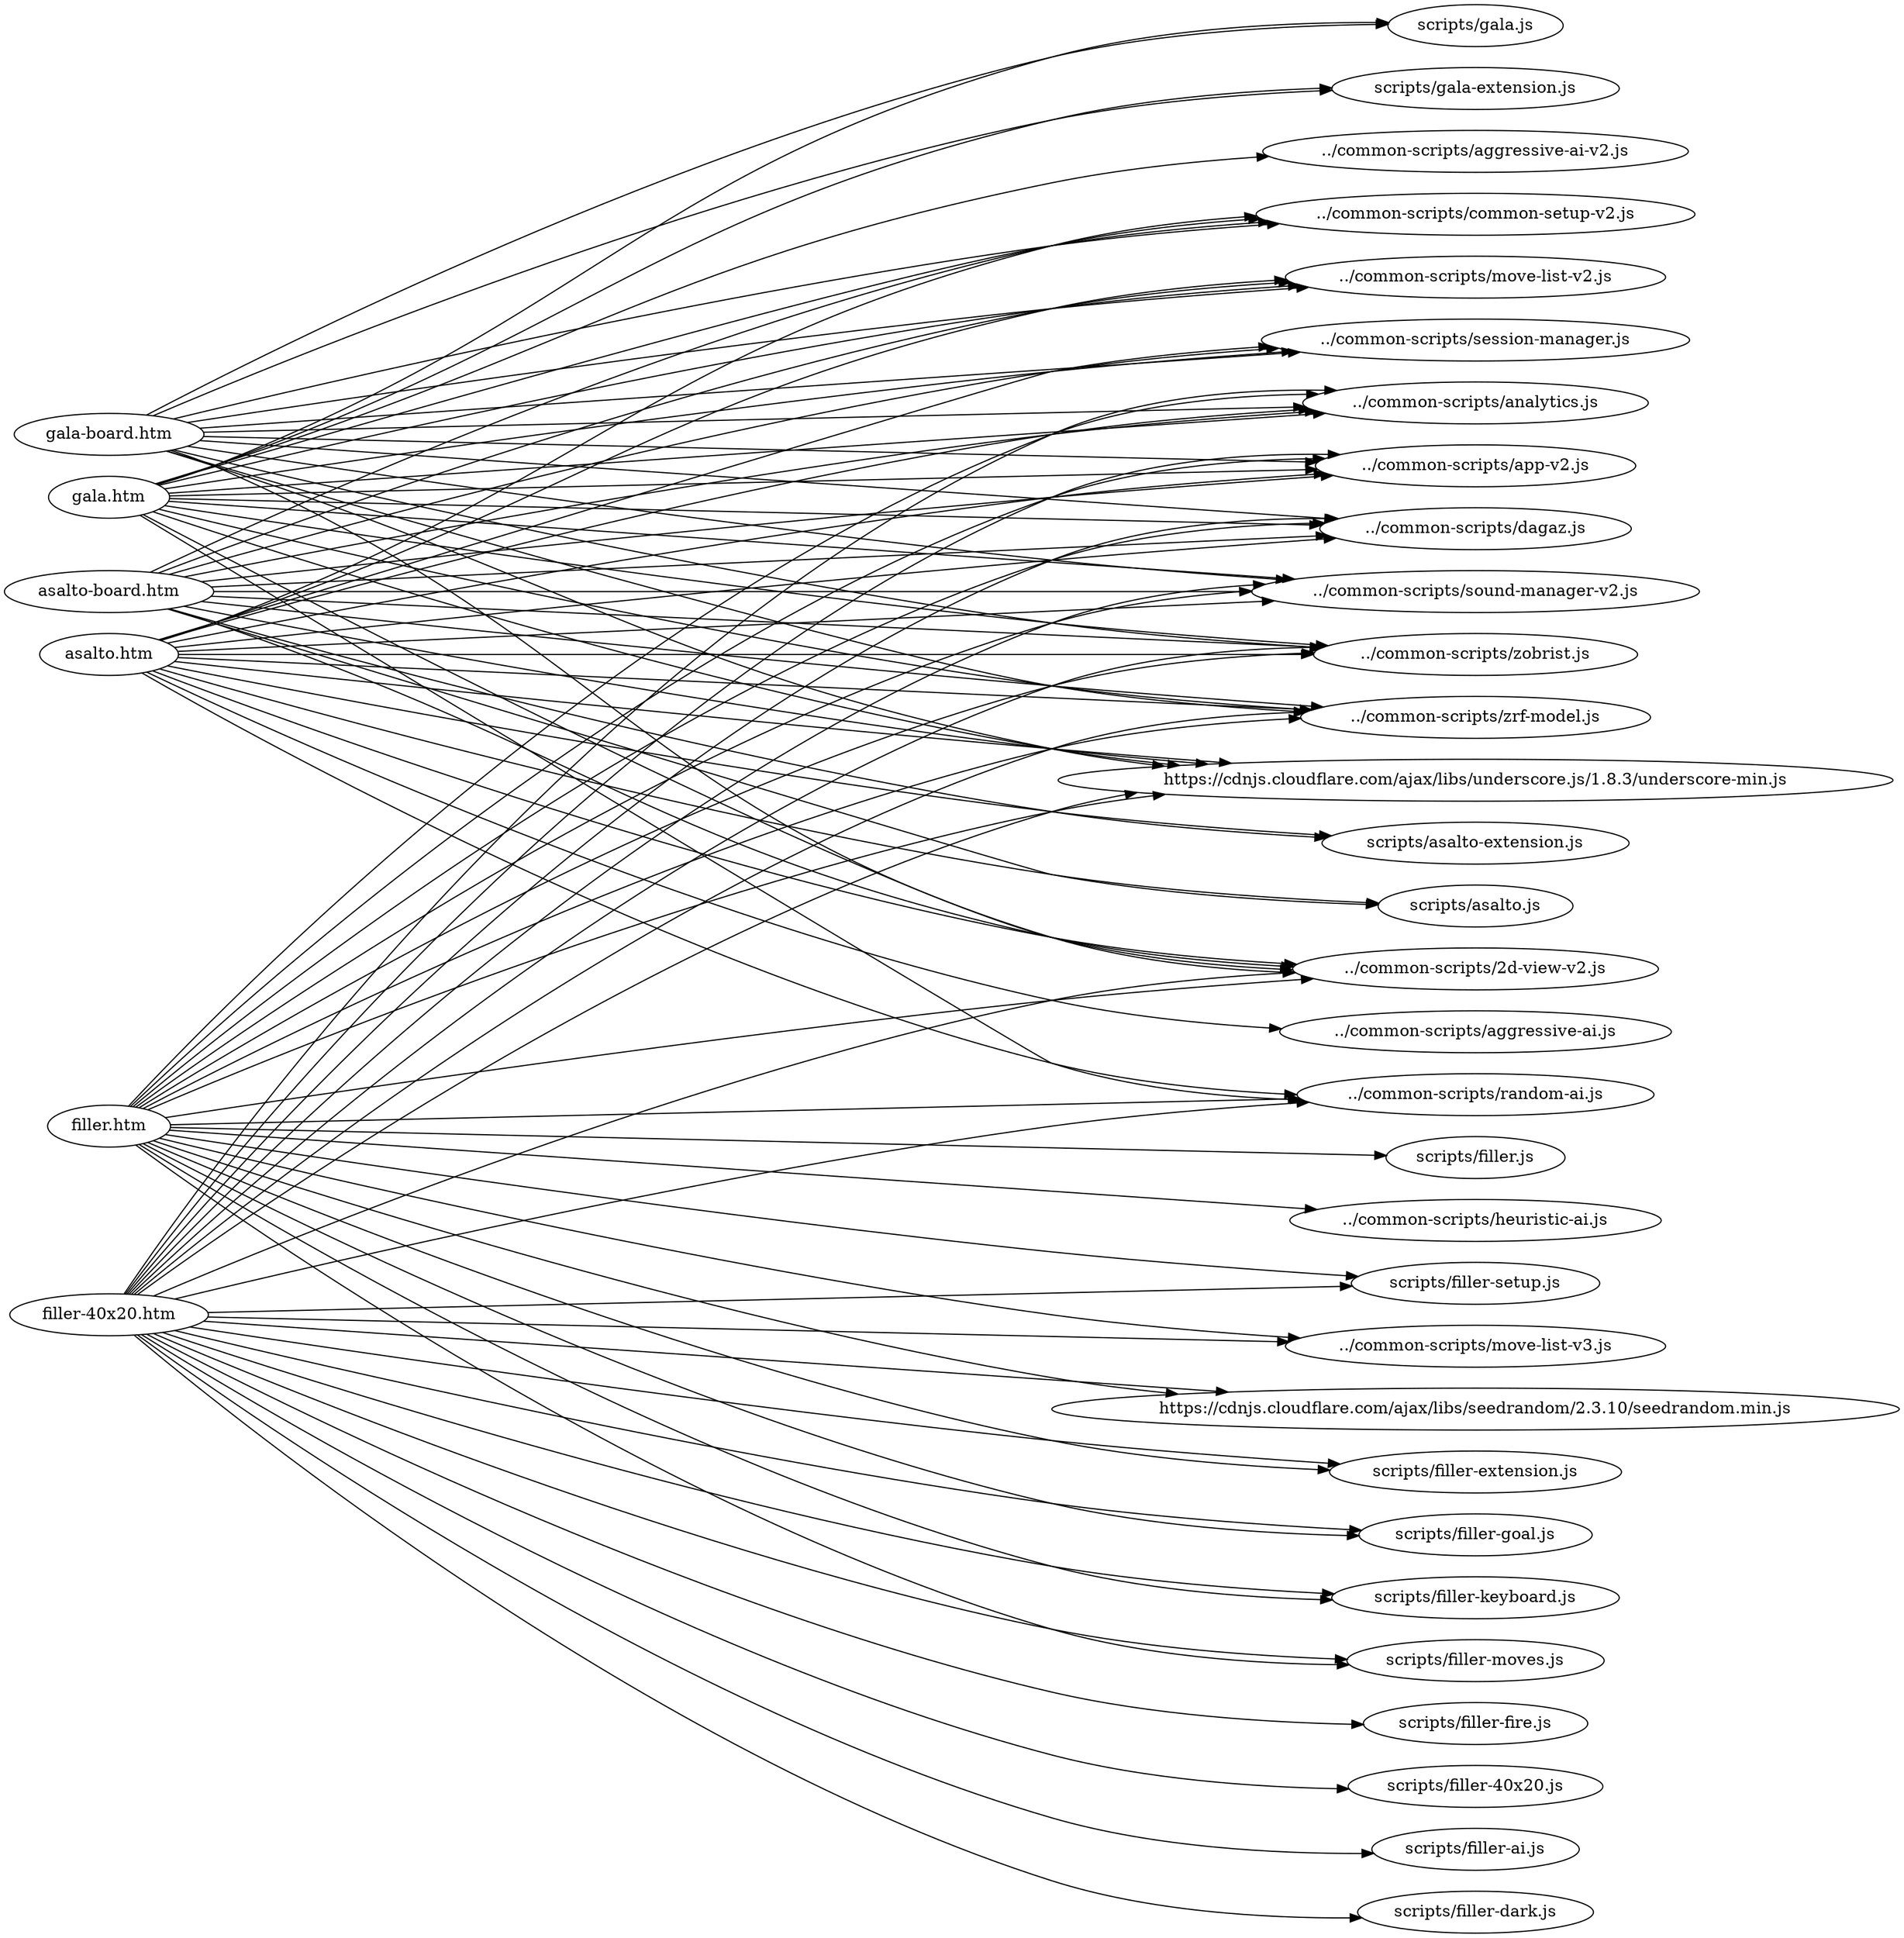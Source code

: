digraph "graph" {
graph[ ranksep=10, rankdir = LR ];
  "asalto-board.htm" -> "../common-scripts/2d-view-v2.js";
  "asalto-board.htm" -> "../common-scripts/analytics.js";
  "asalto-board.htm" -> "../common-scripts/app-v2.js";
  "asalto-board.htm" -> "../common-scripts/common-setup-v2.js";
  "asalto-board.htm" -> "../common-scripts/dagaz.js";
  "asalto-board.htm" -> "../common-scripts/move-list-v2.js";
  "asalto-board.htm" -> "../common-scripts/session-manager.js";
  "asalto-board.htm" -> "../common-scripts/sound-manager-v2.js";
  "asalto-board.htm" -> "../common-scripts/zobrist.js";
  "asalto-board.htm" -> "../common-scripts/zrf-model.js";
  "asalto-board.htm" -> "https://cdnjs.cloudflare.com/ajax/libs/underscore.js/1.8.3/underscore-min.js";
  "asalto-board.htm" -> "scripts/asalto-extension.js";
  "asalto-board.htm" -> "scripts/asalto.js";
  "asalto.htm" -> "../common-scripts/2d-view-v2.js";
  "asalto.htm" -> "../common-scripts/aggressive-ai.js";
  "asalto.htm" -> "../common-scripts/analytics.js";
  "asalto.htm" -> "../common-scripts/app-v2.js";
  "asalto.htm" -> "../common-scripts/common-setup-v2.js";
  "asalto.htm" -> "../common-scripts/dagaz.js";
  "asalto.htm" -> "../common-scripts/move-list-v2.js";
  "asalto.htm" -> "../common-scripts/random-ai.js";
  "asalto.htm" -> "../common-scripts/session-manager.js";
  "asalto.htm" -> "../common-scripts/sound-manager-v2.js";
  "asalto.htm" -> "../common-scripts/zobrist.js";
  "asalto.htm" -> "../common-scripts/zrf-model.js";
  "asalto.htm" -> "https://cdnjs.cloudflare.com/ajax/libs/underscore.js/1.8.3/underscore-min.js";
  "asalto.htm" -> "scripts/asalto-extension.js";
  "asalto.htm" -> "scripts/asalto.js";
  "filler-40x20.htm" -> "../common-scripts/2d-view-v2.js";
  "filler-40x20.htm" -> "../common-scripts/analytics.js";
  "filler-40x20.htm" -> "../common-scripts/app-v2.js";
  "filler-40x20.htm" -> "../common-scripts/dagaz.js";
  "filler-40x20.htm" -> "../common-scripts/move-list-v3.js";
  "filler-40x20.htm" -> "../common-scripts/random-ai.js";
  "filler-40x20.htm" -> "../common-scripts/sound-manager-v2.js";
  "filler-40x20.htm" -> "../common-scripts/zobrist.js";
  "filler-40x20.htm" -> "../common-scripts/zrf-model.js";
  "filler-40x20.htm" -> "https://cdnjs.cloudflare.com/ajax/libs/seedrandom/2.3.10/seedrandom.min.js";
  "filler-40x20.htm" -> "https://cdnjs.cloudflare.com/ajax/libs/underscore.js/1.8.3/underscore-min.js";
  "filler-40x20.htm" -> "scripts/filler-40x20.js";
  "filler-40x20.htm" -> "scripts/filler-ai.js";
  "filler-40x20.htm" -> "scripts/filler-dark.js";
  "filler-40x20.htm" -> "scripts/filler-extension.js";
  "filler-40x20.htm" -> "scripts/filler-fire.js";
  "filler-40x20.htm" -> "scripts/filler-goal.js";
  "filler-40x20.htm" -> "scripts/filler-keyboard.js";
  "filler-40x20.htm" -> "scripts/filler-moves.js";
  "filler-40x20.htm" -> "scripts/filler-setup.js";
  "filler.htm" -> "../common-scripts/2d-view-v2.js";
  "filler.htm" -> "../common-scripts/analytics.js";
  "filler.htm" -> "../common-scripts/app-v2.js";
  "filler.htm" -> "../common-scripts/dagaz.js";
  "filler.htm" -> "../common-scripts/heuristic-ai.js";
  "filler.htm" -> "../common-scripts/move-list-v3.js";
  "filler.htm" -> "../common-scripts/random-ai.js";
  "filler.htm" -> "../common-scripts/sound-manager-v2.js";
  "filler.htm" -> "../common-scripts/zobrist.js";
  "filler.htm" -> "../common-scripts/zrf-model.js";
  "filler.htm" -> "https://cdnjs.cloudflare.com/ajax/libs/seedrandom/2.3.10/seedrandom.min.js";
  "filler.htm" -> "https://cdnjs.cloudflare.com/ajax/libs/underscore.js/1.8.3/underscore-min.js";
  "filler.htm" -> "scripts/filler-extension.js";
  "filler.htm" -> "scripts/filler-goal.js";
  "filler.htm" -> "scripts/filler-keyboard.js";
  "filler.htm" -> "scripts/filler-moves.js";
  "filler.htm" -> "scripts/filler-setup.js";
  "filler.htm" -> "scripts/filler.js";
  "gala-board.htm" -> "../common-scripts/2d-view-v2.js";
  "gala-board.htm" -> "../common-scripts/analytics.js";
  "gala-board.htm" -> "../common-scripts/app-v2.js";
  "gala-board.htm" -> "../common-scripts/common-setup-v2.js";
  "gala-board.htm" -> "../common-scripts/dagaz.js";
  "gala-board.htm" -> "../common-scripts/move-list-v2.js";
  "gala-board.htm" -> "../common-scripts/session-manager.js";
  "gala-board.htm" -> "../common-scripts/sound-manager-v2.js";
  "gala-board.htm" -> "../common-scripts/zobrist.js";
  "gala-board.htm" -> "../common-scripts/zrf-model.js";
  "gala-board.htm" -> "https://cdnjs.cloudflare.com/ajax/libs/underscore.js/1.8.3/underscore-min.js";
  "gala-board.htm" -> "scripts/gala-extension.js";
  "gala-board.htm" -> "scripts/gala.js";
  "gala.htm" -> "../common-scripts/2d-view-v2.js";
  "gala.htm" -> "../common-scripts/aggressive-ai-v2.js";
  "gala.htm" -> "../common-scripts/analytics.js";
  "gala.htm" -> "../common-scripts/app-v2.js";
  "gala.htm" -> "../common-scripts/common-setup-v2.js";
  "gala.htm" -> "../common-scripts/dagaz.js";
  "gala.htm" -> "../common-scripts/move-list-v2.js";
  "gala.htm" -> "../common-scripts/random-ai.js";
  "gala.htm" -> "../common-scripts/session-manager.js";
  "gala.htm" -> "../common-scripts/sound-manager-v2.js";
  "gala.htm" -> "../common-scripts/zobrist.js";
  "gala.htm" -> "../common-scripts/zrf-model.js";
  "gala.htm" -> "https://cdnjs.cloudflare.com/ajax/libs/underscore.js/1.8.3/underscore-min.js";
  "gala.htm" -> "scripts/gala-extension.js";
  "gala.htm" -> "scripts/gala.js";
}
